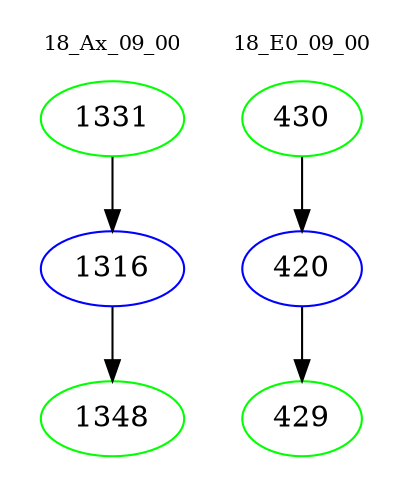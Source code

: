 digraph{
subgraph cluster_0 {
color = white
label = "18_Ax_09_00";
fontsize=10;
T0_1331 [label="1331", color="green"]
T0_1331 -> T0_1316 [color="black"]
T0_1316 [label="1316", color="blue"]
T0_1316 -> T0_1348 [color="black"]
T0_1348 [label="1348", color="green"]
}
subgraph cluster_1 {
color = white
label = "18_E0_09_00";
fontsize=10;
T1_430 [label="430", color="green"]
T1_430 -> T1_420 [color="black"]
T1_420 [label="420", color="blue"]
T1_420 -> T1_429 [color="black"]
T1_429 [label="429", color="green"]
}
}
